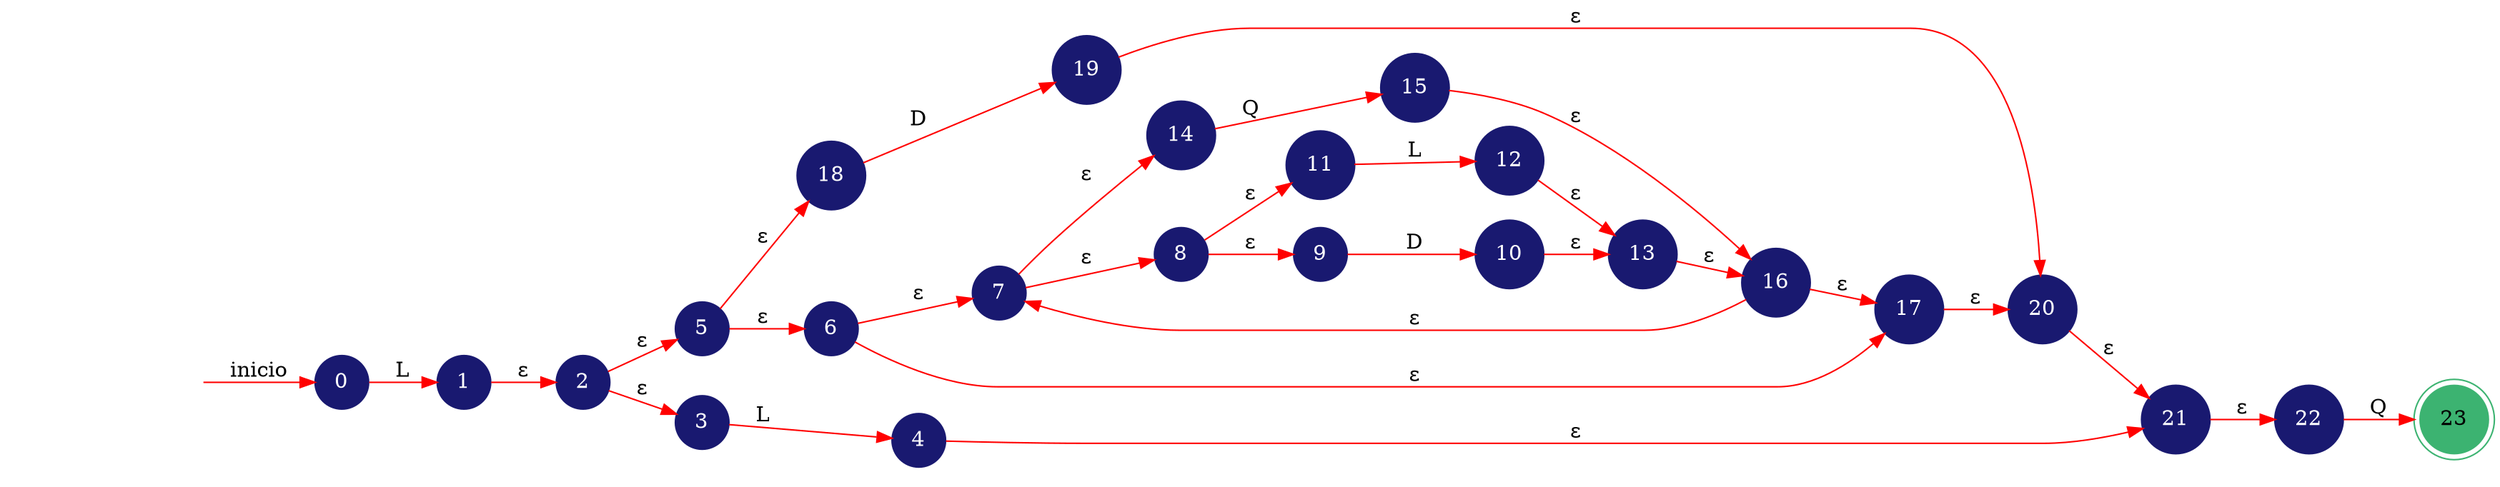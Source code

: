 digraph AUTOMATA{
	rankdir=LR;
	node [shape=doublecircle, style = filled,color = mediumseagreen]; 23;
	node [shape=circle];
	node [color=midnightblue,fontcolor=white];
	edge [color=red];
	secret_node [style=invis];
	secret_node -> 0 [label="inicio"];
	0 -> 1 [label="L"];
	1 -> 2 [label="ε"];
	2 -> 5 [label="ε"];
	2 -> 3 [label="ε"];
	3 -> 4 [label="L"];
	4 -> 21 [label="ε"];
	5 -> 18 [label="ε"];
	5 -> 6 [label="ε"];
	6 -> 7 [label="ε"];
	6 -> 17 [label="ε"];
	7 -> 14 [label="ε"];
	7 -> 8 [label="ε"];
	8 -> 11 [label="ε"];
	8 -> 9 [label="ε"];
	9 -> 10 [label="D"];
	10 -> 13 [label="ε"];
	11 -> 12 [label="L"];
	12 -> 13 [label="ε"];
	13 -> 16 [label="ε"];
	14 -> 15 [label="Q"];
	15 -> 16 [label="ε"];
	16 -> 7 [label="ε"];
	16 -> 17 [label="ε"];
	17 -> 20 [label="ε"];
	18 -> 19 [label="D"];
	19 -> 20 [label="ε"];
	20 -> 21 [label="ε"];
	21 -> 22 [label="ε"];
	22 -> 23 [label="Q"];
}